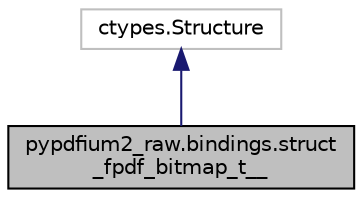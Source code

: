 digraph "pypdfium2_raw.bindings.struct_fpdf_bitmap_t__"
{
 // LATEX_PDF_SIZE
  edge [fontname="Helvetica",fontsize="10",labelfontname="Helvetica",labelfontsize="10"];
  node [fontname="Helvetica",fontsize="10",shape=record];
  Node1 [label="pypdfium2_raw.bindings.struct\l_fpdf_bitmap_t__",height=0.2,width=0.4,color="black", fillcolor="grey75", style="filled", fontcolor="black",tooltip=" "];
  Node2 -> Node1 [dir="back",color="midnightblue",fontsize="10",style="solid",fontname="Helvetica"];
  Node2 [label="ctypes.Structure",height=0.2,width=0.4,color="grey75", fillcolor="white", style="filled",tooltip=" "];
}
